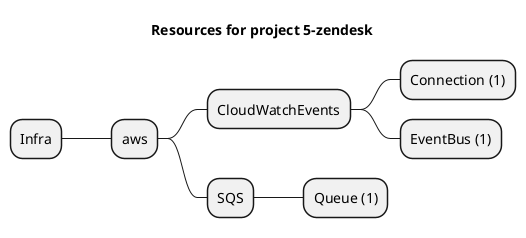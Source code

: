 @startmindmap
title Resources for project 5-zendesk
skinparam monochrome true
+ Infra
++ aws
+++ CloudWatchEvents
++++ Connection (1)
++++ EventBus (1)
+++ SQS
++++ Queue (1)
@endmindmap